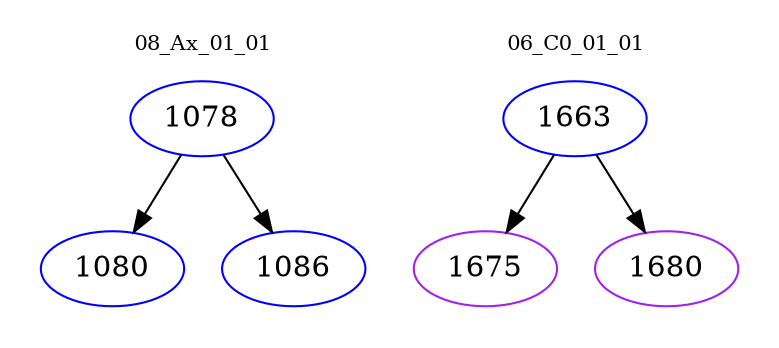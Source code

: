 digraph{
subgraph cluster_0 {
color = white
label = "08_Ax_01_01";
fontsize=10;
T0_1078 [label="1078", color="blue"]
T0_1078 -> T0_1080 [color="black"]
T0_1080 [label="1080", color="blue"]
T0_1078 -> T0_1086 [color="black"]
T0_1086 [label="1086", color="blue"]
}
subgraph cluster_1 {
color = white
label = "06_C0_01_01";
fontsize=10;
T1_1663 [label="1663", color="blue"]
T1_1663 -> T1_1675 [color="black"]
T1_1675 [label="1675", color="purple"]
T1_1663 -> T1_1680 [color="black"]
T1_1680 [label="1680", color="purple"]
}
}
